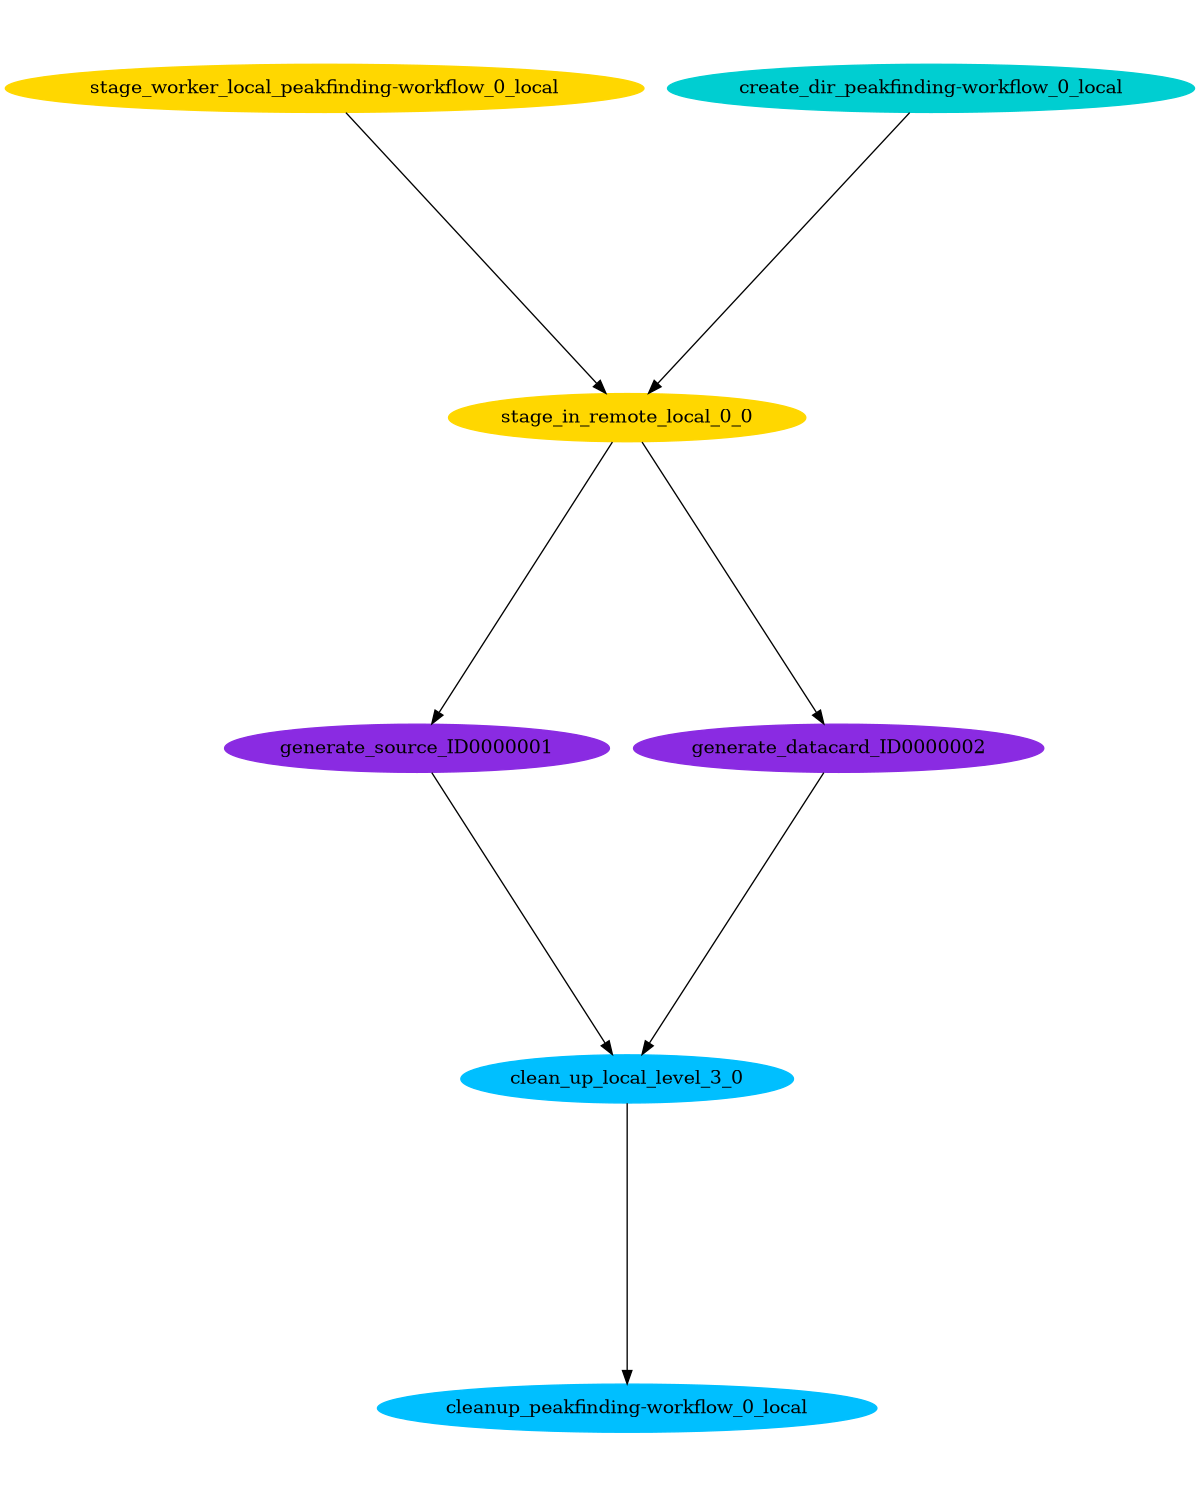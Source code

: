 digraph E {
size="8.0,10.0"
ratio=fill
node [shape=ellipse]
edge [arrowhead=normal, arrowsize=1.0]
	"stage_in_remote_local_0_0" [color=gold,style=filled,label="stage_in_remote_local_0_0"]
	"generate_source_ID0000001" [color=blueviolet,style=filled,label="generate_source_ID0000001"]
	"clean_up_local_level_3_0" [color=deepskyblue,style=filled,label="clean_up_local_level_3_0"]
	"stage_worker_local_peakfinding-workflow_0_local" [color=gold,style=filled,label="stage_worker_local_peakfinding-workflow_0_local"]
	"create_dir_peakfinding-workflow_0_local" [color=darkturquoise,style=filled,label="create_dir_peakfinding-workflow_0_local"]
	"cleanup_peakfinding-workflow_0_local" [color=deepskyblue,style=filled,label="cleanup_peakfinding-workflow_0_local"]
	"generate_datacard_ID0000002" [color=blueviolet,style=filled,label="generate_datacard_ID0000002"]

	"stage_in_remote_local_0_0" -> "generate_source_ID0000001"
	"stage_in_remote_local_0_0" -> "generate_datacard_ID0000002"
	"generate_source_ID0000001" -> "clean_up_local_level_3_0"
	"clean_up_local_level_3_0" -> "cleanup_peakfinding-workflow_0_local"
	"stage_worker_local_peakfinding-workflow_0_local" -> "stage_in_remote_local_0_0"
	"create_dir_peakfinding-workflow_0_local" -> "stage_in_remote_local_0_0"
	"generate_datacard_ID0000002" -> "clean_up_local_level_3_0"
}
